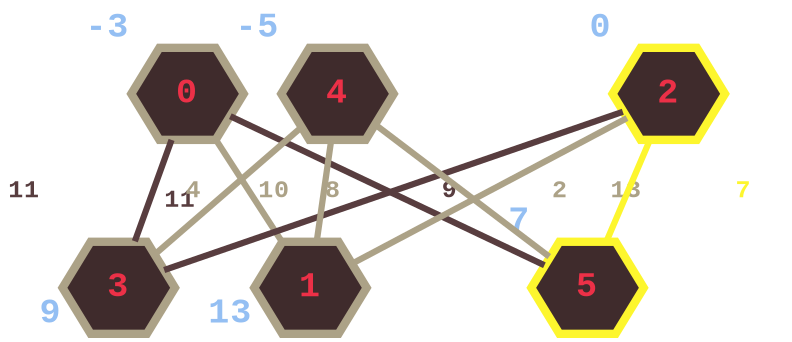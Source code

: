 graph D {
        
graph [dpi=300 bgcolor="#00000000"];
node [style=filled shape=hexagon fillcolor="#3f2b2c" color="#aca287"
      fontcolor="#ec3047" fontsize=17 penwidth=4 fontname="Courier New Bold"]
edge [fontsize=12  fontname="Courier New Bold" penwidth=3 color="#aca287"
      fontcolor="#aca287"]
splines=false

0 [pos="0,0" xlabel=<<font color="#94bff3">-3</font>> xlp="45,0"]
1 [pos="0,-300" xlabel=<<font color="#94bff3">13</font>> xlp="45,-300"]
2 [pos="200,0" color="#fdf62e" xlabel=<<font color="#94bff3">0</font>>
   xlp="245,0"]
3 [pos="200,-300" xlabel=<<font color="#94bff3">9</font>> xlp="245,-300"]
4 [pos="400,0" xlabel=<<font color="#94bff3">-5</font>> xlp="355,0"]
5 [pos="400,-300" color="#fdf62e" xlabel=<<font color="#94bff3">7</font>>
   xlp="355,-300"]

0 -- 1 [label="10 "]
0 -- 3 [label="11  " color="#583d3f" fontcolor="#583d3f"]
0 -- 5 [label="9   " color="#583d3f" fontcolor="#583d3f"]

2 -- 1 [label="13  "]
2 -- 3 [headlabel="11 \n\n " color="#583d3f" fontcolor="#583d3f"]
2 -- 5 [label="7  " color="#fdf62e" fontcolor="#fdf62e"]

4 -- 1 [label="8   "]
4 -- 3 [label="4  "]
4 -- 5 [label="2 "]
}
